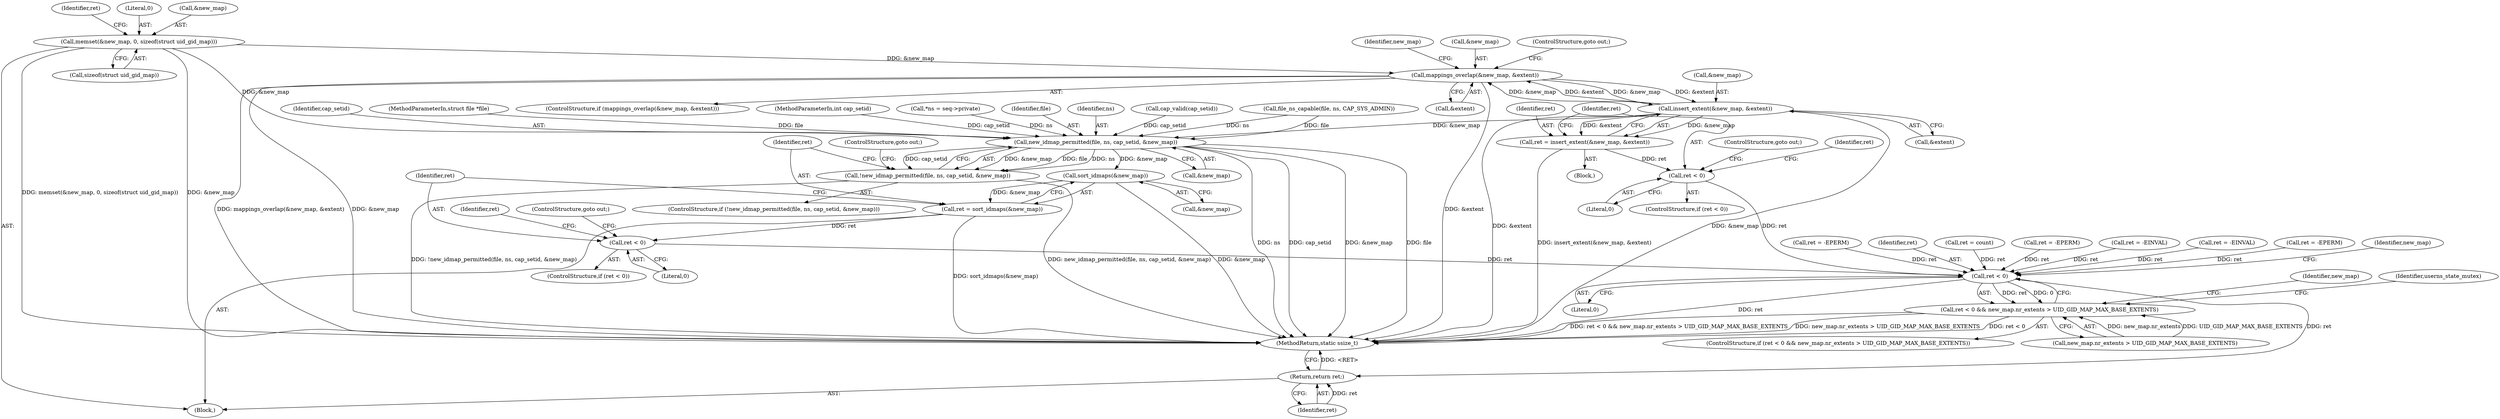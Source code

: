 digraph "1_linux_d2f007dbe7e4c9583eea6eb04d60001e85c6f1bd@API" {
"1000173" [label="(Call,memset(&new_map, 0, sizeof(struct uid_gid_map)))"];
"1000351" [label="(Call,mappings_overlap(&new_map, &extent))"];
"1000372" [label="(Call,insert_extent(&new_map, &extent))"];
"1000370" [label="(Call,ret = insert_extent(&new_map, &extent))"];
"1000378" [label="(Call,ret < 0)"];
"1000538" [label="(Call,ret < 0)"];
"1000537" [label="(Call,ret < 0 && new_map.nr_extents > UID_GID_MAP_MAX_BASE_EXTENTS)"];
"1000575" [label="(Return,return ret;)"];
"1000399" [label="(Call,new_idmap_permitted(file, ns, cap_setid, &new_map))"];
"1000398" [label="(Call,!new_idmap_permitted(file, ns, cap_setid, &new_map))"];
"1000408" [label="(Call,sort_idmaps(&new_map))"];
"1000406" [label="(Call,ret = sort_idmaps(&new_map))"];
"1000412" [label="(Call,ret < 0)"];
"1000393" [label="(Call,ret = -EPERM)"];
"1000576" [label="(Identifier,ret)"];
"1000381" [label="(ControlStructure,goto out;)"];
"1000539" [label="(Identifier,ret)"];
"1000398" [label="(Call,!new_idmap_permitted(file, ns, cap_setid, &new_map))"];
"1000356" [label="(ControlStructure,goto out;)"];
"1000538" [label="(Call,ret < 0)"];
"1000180" [label="(Identifier,ret)"];
"1000537" [label="(Call,ret < 0 && new_map.nr_extents > UID_GID_MAP_MAX_BASE_EXTENTS)"];
"1000400" [label="(Identifier,file)"];
"1000195" [label="(Call,file_ns_capable(file, ns, CAP_SYS_ADMIN))"];
"1000397" [label="(ControlStructure,if (!new_idmap_permitted(file, ns, cap_setid, &new_map)))"];
"1000413" [label="(Identifier,ret)"];
"1000417" [label="(Identifier,ret)"];
"1000354" [label="(Call,&extent)"];
"1000414" [label="(Literal,0)"];
"1000173" [label="(Call,memset(&new_map, 0, sizeof(struct uid_gid_map)))"];
"1000409" [label="(Call,&new_map)"];
"1000176" [label="(Literal,0)"];
"1000177" [label="(Call,sizeof(struct uid_gid_map))"];
"1000372" [label="(Call,insert_extent(&new_map, &extent))"];
"1000412" [label="(Call,ret < 0)"];
"1000351" [label="(Call,mappings_overlap(&new_map, &extent))"];
"1000532" [label="(Call,ret = count)"];
"1000179" [label="(Call,ret = -EPERM)"];
"1000362" [label="(Identifier,new_map)"];
"1000200" [label="(Call,ret = -EINVAL)"];
"1000549" [label="(Identifier,new_map)"];
"1000373" [label="(Call,&new_map)"];
"1000399" [label="(Call,new_idmap_permitted(file, ns, cap_setid, &new_map))"];
"1000536" [label="(ControlStructure,if (ret < 0 && new_map.nr_extents > UID_GID_MAP_MAX_BASE_EXTENTS))"];
"1000407" [label="(Identifier,ret)"];
"1000402" [label="(Identifier,cap_setid)"];
"1000350" [label="(ControlStructure,if (mappings_overlap(&new_map, &extent)))"];
"1000540" [label="(Literal,0)"];
"1000383" [label="(Identifier,ret)"];
"1000382" [label="(Call,ret = -EINVAL)"];
"1000370" [label="(Call,ret = insert_extent(&new_map, &extent))"];
"1000371" [label="(Identifier,ret)"];
"1000401" [label="(Identifier,ns)"];
"1000405" [label="(ControlStructure,goto out;)"];
"1000415" [label="(ControlStructure,goto out;)"];
"1000124" [label="(Block,)"];
"1000377" [label="(ControlStructure,if (ret < 0))"];
"1000375" [label="(Call,&extent)"];
"1000541" [label="(Call,new_map.nr_extents > UID_GID_MAP_MAX_BASE_EXTENTS)"];
"1000192" [label="(Call,cap_valid(cap_setid))"];
"1000411" [label="(ControlStructure,if (ret < 0))"];
"1000117" [label="(MethodParameterIn,struct file *file)"];
"1000408" [label="(Call,sort_idmaps(&new_map))"];
"1000403" [label="(Call,&new_map)"];
"1000572" [label="(Identifier,userns_state_mutex)"];
"1000378" [label="(Call,ret < 0)"];
"1000416" [label="(Call,ret = -EPERM)"];
"1000121" [label="(MethodParameterIn,int cap_setid)"];
"1000132" [label="(Call,*ns = seq->private)"];
"1000352" [label="(Call,&new_map)"];
"1000379" [label="(Identifier,ret)"];
"1000380" [label="(Literal,0)"];
"1000575" [label="(Return,return ret;)"];
"1000406" [label="(Call,ret = sort_idmaps(&new_map))"];
"1000577" [label="(MethodReturn,static ssize_t)"];
"1000543" [label="(Identifier,new_map)"];
"1000174" [label="(Call,&new_map)"];
"1000212" [label="(Block,)"];
"1000173" -> "1000124"  [label="AST: "];
"1000173" -> "1000177"  [label="CFG: "];
"1000174" -> "1000173"  [label="AST: "];
"1000176" -> "1000173"  [label="AST: "];
"1000177" -> "1000173"  [label="AST: "];
"1000180" -> "1000173"  [label="CFG: "];
"1000173" -> "1000577"  [label="DDG: memset(&new_map, 0, sizeof(struct uid_gid_map))"];
"1000173" -> "1000577"  [label="DDG: &new_map"];
"1000173" -> "1000351"  [label="DDG: &new_map"];
"1000173" -> "1000399"  [label="DDG: &new_map"];
"1000351" -> "1000350"  [label="AST: "];
"1000351" -> "1000354"  [label="CFG: "];
"1000352" -> "1000351"  [label="AST: "];
"1000354" -> "1000351"  [label="AST: "];
"1000356" -> "1000351"  [label="CFG: "];
"1000362" -> "1000351"  [label="CFG: "];
"1000351" -> "1000577"  [label="DDG: mappings_overlap(&new_map, &extent)"];
"1000351" -> "1000577"  [label="DDG: &new_map"];
"1000351" -> "1000577"  [label="DDG: &extent"];
"1000372" -> "1000351"  [label="DDG: &new_map"];
"1000372" -> "1000351"  [label="DDG: &extent"];
"1000351" -> "1000372"  [label="DDG: &new_map"];
"1000351" -> "1000372"  [label="DDG: &extent"];
"1000372" -> "1000370"  [label="AST: "];
"1000372" -> "1000375"  [label="CFG: "];
"1000373" -> "1000372"  [label="AST: "];
"1000375" -> "1000372"  [label="AST: "];
"1000370" -> "1000372"  [label="CFG: "];
"1000372" -> "1000577"  [label="DDG: &extent"];
"1000372" -> "1000577"  [label="DDG: &new_map"];
"1000372" -> "1000370"  [label="DDG: &new_map"];
"1000372" -> "1000370"  [label="DDG: &extent"];
"1000372" -> "1000399"  [label="DDG: &new_map"];
"1000370" -> "1000212"  [label="AST: "];
"1000371" -> "1000370"  [label="AST: "];
"1000379" -> "1000370"  [label="CFG: "];
"1000370" -> "1000577"  [label="DDG: insert_extent(&new_map, &extent)"];
"1000370" -> "1000378"  [label="DDG: ret"];
"1000378" -> "1000377"  [label="AST: "];
"1000378" -> "1000380"  [label="CFG: "];
"1000379" -> "1000378"  [label="AST: "];
"1000380" -> "1000378"  [label="AST: "];
"1000381" -> "1000378"  [label="CFG: "];
"1000383" -> "1000378"  [label="CFG: "];
"1000378" -> "1000538"  [label="DDG: ret"];
"1000538" -> "1000537"  [label="AST: "];
"1000538" -> "1000540"  [label="CFG: "];
"1000539" -> "1000538"  [label="AST: "];
"1000540" -> "1000538"  [label="AST: "];
"1000543" -> "1000538"  [label="CFG: "];
"1000537" -> "1000538"  [label="CFG: "];
"1000538" -> "1000577"  [label="DDG: ret"];
"1000538" -> "1000537"  [label="DDG: ret"];
"1000538" -> "1000537"  [label="DDG: 0"];
"1000532" -> "1000538"  [label="DDG: ret"];
"1000382" -> "1000538"  [label="DDG: ret"];
"1000412" -> "1000538"  [label="DDG: ret"];
"1000416" -> "1000538"  [label="DDG: ret"];
"1000393" -> "1000538"  [label="DDG: ret"];
"1000200" -> "1000538"  [label="DDG: ret"];
"1000179" -> "1000538"  [label="DDG: ret"];
"1000538" -> "1000575"  [label="DDG: ret"];
"1000537" -> "1000536"  [label="AST: "];
"1000537" -> "1000541"  [label="CFG: "];
"1000541" -> "1000537"  [label="AST: "];
"1000549" -> "1000537"  [label="CFG: "];
"1000572" -> "1000537"  [label="CFG: "];
"1000537" -> "1000577"  [label="DDG: ret < 0"];
"1000537" -> "1000577"  [label="DDG: ret < 0 && new_map.nr_extents > UID_GID_MAP_MAX_BASE_EXTENTS"];
"1000537" -> "1000577"  [label="DDG: new_map.nr_extents > UID_GID_MAP_MAX_BASE_EXTENTS"];
"1000541" -> "1000537"  [label="DDG: new_map.nr_extents"];
"1000541" -> "1000537"  [label="DDG: UID_GID_MAP_MAX_BASE_EXTENTS"];
"1000575" -> "1000124"  [label="AST: "];
"1000575" -> "1000576"  [label="CFG: "];
"1000576" -> "1000575"  [label="AST: "];
"1000577" -> "1000575"  [label="CFG: "];
"1000575" -> "1000577"  [label="DDG: <RET>"];
"1000576" -> "1000575"  [label="DDG: ret"];
"1000399" -> "1000398"  [label="AST: "];
"1000399" -> "1000403"  [label="CFG: "];
"1000400" -> "1000399"  [label="AST: "];
"1000401" -> "1000399"  [label="AST: "];
"1000402" -> "1000399"  [label="AST: "];
"1000403" -> "1000399"  [label="AST: "];
"1000398" -> "1000399"  [label="CFG: "];
"1000399" -> "1000577"  [label="DDG: ns"];
"1000399" -> "1000577"  [label="DDG: cap_setid"];
"1000399" -> "1000577"  [label="DDG: &new_map"];
"1000399" -> "1000577"  [label="DDG: file"];
"1000399" -> "1000398"  [label="DDG: file"];
"1000399" -> "1000398"  [label="DDG: ns"];
"1000399" -> "1000398"  [label="DDG: cap_setid"];
"1000399" -> "1000398"  [label="DDG: &new_map"];
"1000195" -> "1000399"  [label="DDG: file"];
"1000195" -> "1000399"  [label="DDG: ns"];
"1000117" -> "1000399"  [label="DDG: file"];
"1000132" -> "1000399"  [label="DDG: ns"];
"1000192" -> "1000399"  [label="DDG: cap_setid"];
"1000121" -> "1000399"  [label="DDG: cap_setid"];
"1000399" -> "1000408"  [label="DDG: &new_map"];
"1000398" -> "1000397"  [label="AST: "];
"1000405" -> "1000398"  [label="CFG: "];
"1000407" -> "1000398"  [label="CFG: "];
"1000398" -> "1000577"  [label="DDG: !new_idmap_permitted(file, ns, cap_setid, &new_map)"];
"1000398" -> "1000577"  [label="DDG: new_idmap_permitted(file, ns, cap_setid, &new_map)"];
"1000408" -> "1000406"  [label="AST: "];
"1000408" -> "1000409"  [label="CFG: "];
"1000409" -> "1000408"  [label="AST: "];
"1000406" -> "1000408"  [label="CFG: "];
"1000408" -> "1000577"  [label="DDG: &new_map"];
"1000408" -> "1000406"  [label="DDG: &new_map"];
"1000406" -> "1000124"  [label="AST: "];
"1000407" -> "1000406"  [label="AST: "];
"1000413" -> "1000406"  [label="CFG: "];
"1000406" -> "1000577"  [label="DDG: sort_idmaps(&new_map)"];
"1000406" -> "1000412"  [label="DDG: ret"];
"1000412" -> "1000411"  [label="AST: "];
"1000412" -> "1000414"  [label="CFG: "];
"1000413" -> "1000412"  [label="AST: "];
"1000414" -> "1000412"  [label="AST: "];
"1000415" -> "1000412"  [label="CFG: "];
"1000417" -> "1000412"  [label="CFG: "];
}
